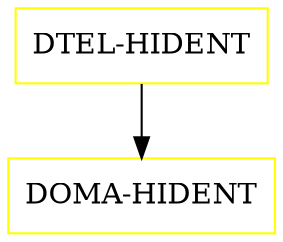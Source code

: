 digraph G {
  "DTEL-HIDENT" [shape=box,color=yellow];
  "DOMA-HIDENT" [shape=box,color=yellow,URL="./DOMA_HIDENT.html"];
  "DTEL-HIDENT" -> "DOMA-HIDENT";
}
